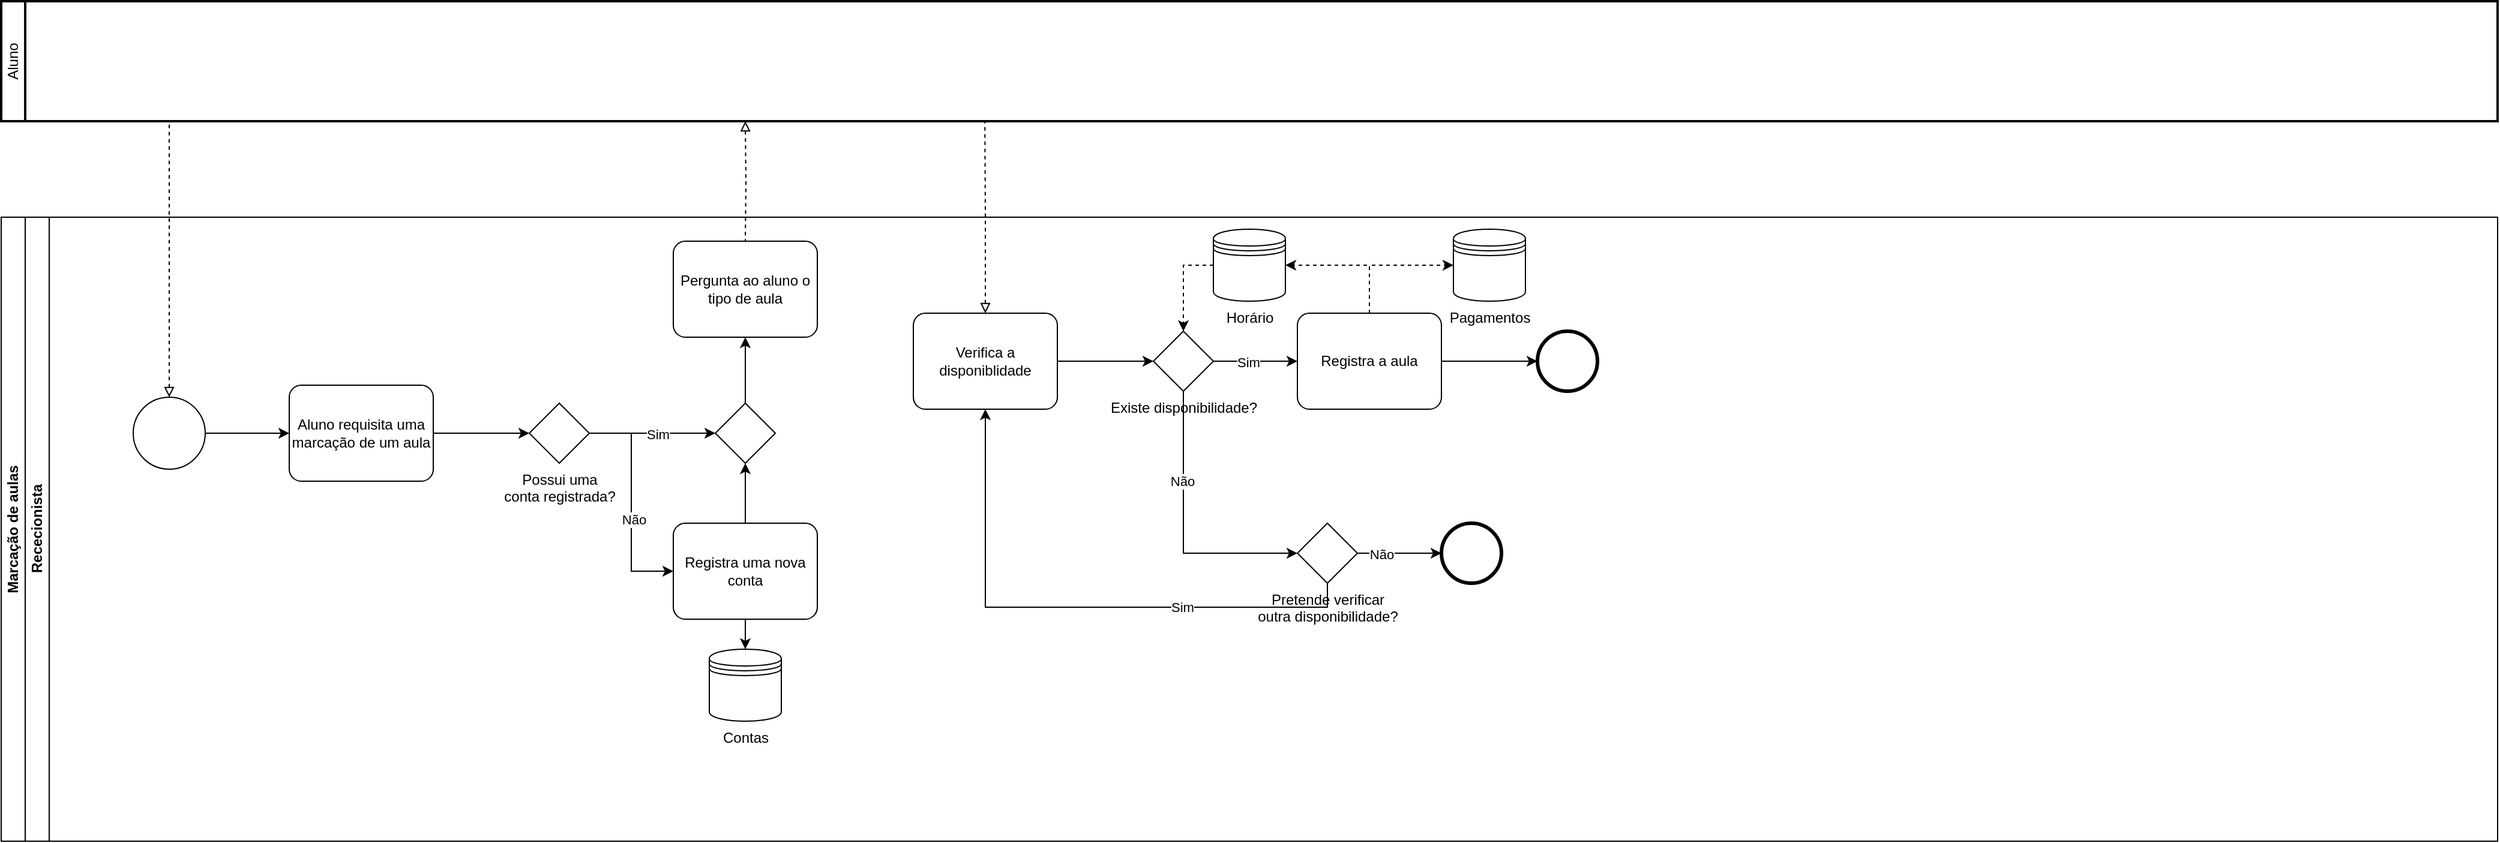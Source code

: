 <mxfile version="22.0.8" type="github">
  <diagram name="Page-1" id="2hM2YDc4p4FnncLE8h75">
    <mxGraphModel dx="1434" dy="722" grid="1" gridSize="10" guides="1" tooltips="1" connect="1" arrows="1" fold="1" page="1" pageScale="1" pageWidth="2500" pageHeight="1100" math="0" shadow="0">
      <root>
        <mxCell id="0" />
        <mxCell id="1" parent="0" />
        <mxCell id="Fv7ReIMV6zRw8DRROmcH-1" value="&lt;div&gt;Marcação de aulas&lt;/div&gt;" style="swimlane;html=1;childLayout=stackLayout;resizeParent=1;resizeParentMax=0;horizontal=0;startSize=20;horizontalStack=0;whiteSpace=wrap;" parent="1" vertex="1">
          <mxGeometry x="200" y="560" width="2080" height="520" as="geometry" />
        </mxCell>
        <mxCell id="Fv7ReIMV6zRw8DRROmcH-2" value="&lt;div&gt;Rececionista&lt;/div&gt;" style="swimlane;html=1;startSize=20;horizontal=0;" parent="Fv7ReIMV6zRw8DRROmcH-1" vertex="1">
          <mxGeometry x="20" width="2060" height="520" as="geometry" />
        </mxCell>
        <mxCell id="Fv7ReIMV6zRw8DRROmcH-13" style="edgeStyle=orthogonalEdgeStyle;rounded=0;orthogonalLoop=1;jettySize=auto;html=1;exitX=0.5;exitY=0;exitDx=0;exitDy=0;exitPerimeter=0;startArrow=block;startFill=0;endArrow=none;endFill=0;dashed=1;" parent="Fv7ReIMV6zRw8DRROmcH-2" source="Fv7ReIMV6zRw8DRROmcH-6" edge="1">
          <mxGeometry relative="1" as="geometry">
            <mxPoint x="120" y="-80" as="targetPoint" />
          </mxGeometry>
        </mxCell>
        <mxCell id="Fv7ReIMV6zRw8DRROmcH-6" value="" style="points=[[0.145,0.145,0],[0.5,0,0],[0.855,0.145,0],[1,0.5,0],[0.855,0.855,0],[0.5,1,0],[0.145,0.855,0],[0,0.5,0]];shape=mxgraph.bpmn.event;html=1;verticalLabelPosition=bottom;labelBackgroundColor=#ffffff;verticalAlign=top;align=center;perimeter=ellipsePerimeter;outlineConnect=0;aspect=fixed;outline=standard;symbol=general;" parent="Fv7ReIMV6zRw8DRROmcH-2" vertex="1">
          <mxGeometry x="90" y="150" width="60" height="60" as="geometry" />
        </mxCell>
        <mxCell id="Fv7ReIMV6zRw8DRROmcH-9" value="Aluno requisita uma marcação de um aula" style="points=[[0.25,0,0],[0.5,0,0],[0.75,0,0],[1,0.25,0],[1,0.5,0],[1,0.75,0],[0.75,1,0],[0.5,1,0],[0.25,1,0],[0,0.75,0],[0,0.5,0],[0,0.25,0]];shape=mxgraph.bpmn.task;whiteSpace=wrap;rectStyle=rounded;size=10;html=1;container=1;expand=0;collapsible=0;taskMarker=abstract;" parent="Fv7ReIMV6zRw8DRROmcH-2" vertex="1">
          <mxGeometry x="220" y="140" width="120" height="80" as="geometry" />
        </mxCell>
        <mxCell id="Fv7ReIMV6zRw8DRROmcH-10" style="edgeStyle=orthogonalEdgeStyle;rounded=0;orthogonalLoop=1;jettySize=auto;html=1;exitX=1;exitY=0.5;exitDx=0;exitDy=0;exitPerimeter=0;entryX=0;entryY=0.5;entryDx=0;entryDy=0;entryPerimeter=0;" parent="Fv7ReIMV6zRw8DRROmcH-2" source="Fv7ReIMV6zRw8DRROmcH-6" target="Fv7ReIMV6zRw8DRROmcH-9" edge="1">
          <mxGeometry relative="1" as="geometry" />
        </mxCell>
        <mxCell id="Fv7ReIMV6zRw8DRROmcH-16" value="Possui uma &lt;br&gt;conta registrada?" style="points=[[0.25,0.25,0],[0.5,0,0],[0.75,0.25,0],[1,0.5,0],[0.75,0.75,0],[0.5,1,0],[0.25,0.75,0],[0,0.5,0]];shape=mxgraph.bpmn.gateway2;html=1;verticalLabelPosition=bottom;labelBackgroundColor=#ffffff;verticalAlign=top;align=center;perimeter=rhombusPerimeter;outlineConnect=0;outline=none;symbol=none;" parent="Fv7ReIMV6zRw8DRROmcH-2" vertex="1">
          <mxGeometry x="420" y="155" width="50" height="50" as="geometry" />
        </mxCell>
        <mxCell id="Fv7ReIMV6zRw8DRROmcH-17" style="edgeStyle=orthogonalEdgeStyle;rounded=0;orthogonalLoop=1;jettySize=auto;html=1;exitX=1;exitY=0.5;exitDx=0;exitDy=0;exitPerimeter=0;entryX=0;entryY=0.5;entryDx=0;entryDy=0;entryPerimeter=0;" parent="Fv7ReIMV6zRw8DRROmcH-2" source="Fv7ReIMV6zRw8DRROmcH-9" target="Fv7ReIMV6zRw8DRROmcH-16" edge="1">
          <mxGeometry relative="1" as="geometry" />
        </mxCell>
        <mxCell id="Fv7ReIMV6zRw8DRROmcH-26" style="edgeStyle=orthogonalEdgeStyle;rounded=0;orthogonalLoop=1;jettySize=auto;html=1;exitX=0.5;exitY=1;exitDx=0;exitDy=0;exitPerimeter=0;entryX=0.5;entryY=0;entryDx=0;entryDy=0;" parent="Fv7ReIMV6zRw8DRROmcH-2" source="Fv7ReIMV6zRw8DRROmcH-19" target="Fv7ReIMV6zRw8DRROmcH-25" edge="1">
          <mxGeometry relative="1" as="geometry" />
        </mxCell>
        <mxCell id="Fv7ReIMV6zRw8DRROmcH-19" value="Registra uma nova conta" style="points=[[0.25,0,0],[0.5,0,0],[0.75,0,0],[1,0.25,0],[1,0.5,0],[1,0.75,0],[0.75,1,0],[0.5,1,0],[0.25,1,0],[0,0.75,0],[0,0.5,0],[0,0.25,0]];shape=mxgraph.bpmn.task;whiteSpace=wrap;rectStyle=rounded;size=10;html=1;container=1;expand=0;collapsible=0;taskMarker=abstract;" parent="Fv7ReIMV6zRw8DRROmcH-2" vertex="1">
          <mxGeometry x="540" y="255" width="120" height="80" as="geometry" />
        </mxCell>
        <mxCell id="Fv7ReIMV6zRw8DRROmcH-20" style="edgeStyle=orthogonalEdgeStyle;rounded=0;orthogonalLoop=1;jettySize=auto;html=1;exitX=1;exitY=0.5;exitDx=0;exitDy=0;exitPerimeter=0;" parent="Fv7ReIMV6zRw8DRROmcH-2" source="Fv7ReIMV6zRw8DRROmcH-16" target="LexfZqUKoj9cYIN-A2_t-1" edge="1">
          <mxGeometry relative="1" as="geometry">
            <mxPoint x="540" y="125" as="targetPoint" />
          </mxGeometry>
        </mxCell>
        <mxCell id="Fv7ReIMV6zRw8DRROmcH-22" value="Sim" style="edgeLabel;html=1;align=center;verticalAlign=middle;resizable=0;points=[];" parent="Fv7ReIMV6zRw8DRROmcH-20" vertex="1" connectable="0">
          <mxGeometry x="0.072" y="-1" relative="1" as="geometry">
            <mxPoint as="offset" />
          </mxGeometry>
        </mxCell>
        <mxCell id="Fv7ReIMV6zRw8DRROmcH-21" style="edgeStyle=orthogonalEdgeStyle;rounded=0;orthogonalLoop=1;jettySize=auto;html=1;exitX=1;exitY=0.5;exitDx=0;exitDy=0;exitPerimeter=0;entryX=0;entryY=0.5;entryDx=0;entryDy=0;entryPerimeter=0;" parent="Fv7ReIMV6zRw8DRROmcH-2" source="Fv7ReIMV6zRw8DRROmcH-16" target="Fv7ReIMV6zRw8DRROmcH-19" edge="1">
          <mxGeometry relative="1" as="geometry" />
        </mxCell>
        <mxCell id="Fv7ReIMV6zRw8DRROmcH-23" value="Não" style="edgeLabel;html=1;align=center;verticalAlign=middle;resizable=0;points=[];" parent="Fv7ReIMV6zRw8DRROmcH-21" vertex="1" connectable="0">
          <mxGeometry x="0.153" y="2" relative="1" as="geometry">
            <mxPoint as="offset" />
          </mxGeometry>
        </mxCell>
        <mxCell id="Fv7ReIMV6zRw8DRROmcH-25" value="Contas" style="shape=datastore;html=1;labelPosition=center;verticalLabelPosition=bottom;align=center;verticalAlign=top;" parent="Fv7ReIMV6zRw8DRROmcH-2" vertex="1">
          <mxGeometry x="570" y="360" width="60" height="60" as="geometry" />
        </mxCell>
        <mxCell id="Fv7ReIMV6zRw8DRROmcH-28" value="Pergunta ao aluno o tipo de aula" style="points=[[0.25,0,0],[0.5,0,0],[0.75,0,0],[1,0.25,0],[1,0.5,0],[1,0.75,0],[0.75,1,0],[0.5,1,0],[0.25,1,0],[0,0.75,0],[0,0.5,0],[0,0.25,0]];shape=mxgraph.bpmn.task;whiteSpace=wrap;rectStyle=rounded;size=10;html=1;container=1;expand=0;collapsible=0;taskMarker=abstract;" parent="Fv7ReIMV6zRw8DRROmcH-2" vertex="1">
          <mxGeometry x="540" y="20" width="120" height="80" as="geometry" />
        </mxCell>
        <mxCell id="Fv7ReIMV6zRw8DRROmcH-30" style="edgeStyle=orthogonalEdgeStyle;rounded=0;orthogonalLoop=1;jettySize=auto;html=1;startArrow=block;startFill=0;endArrow=none;endFill=0;dashed=1;exitX=0.5;exitY=0;exitDx=0;exitDy=0;exitPerimeter=0;" parent="Fv7ReIMV6zRw8DRROmcH-2" source="Fv7ReIMV6zRw8DRROmcH-32" edge="1">
          <mxGeometry relative="1" as="geometry">
            <mxPoint x="799.58" y="-80" as="targetPoint" />
            <mxPoint x="800" y="70" as="sourcePoint" />
          </mxGeometry>
        </mxCell>
        <mxCell id="Fv7ReIMV6zRw8DRROmcH-32" value="&lt;font style=&quot;vertical-align: inherit;&quot;&gt;&lt;font style=&quot;vertical-align: inherit;&quot;&gt;Verifica a disponiblidade&lt;/font&gt;&lt;/font&gt;" style="points=[[0.25,0,0],[0.5,0,0],[0.75,0,0],[1,0.25,0],[1,0.5,0],[1,0.75,0],[0.75,1,0],[0.5,1,0],[0.25,1,0],[0,0.75,0],[0,0.5,0],[0,0.25,0]];shape=mxgraph.bpmn.task;whiteSpace=wrap;rectStyle=rounded;size=10;html=1;container=1;expand=0;collapsible=0;taskMarker=abstract;" parent="Fv7ReIMV6zRw8DRROmcH-2" vertex="1">
          <mxGeometry x="740" y="80" width="120" height="80" as="geometry" />
        </mxCell>
        <mxCell id="Fv7ReIMV6zRw8DRROmcH-36" value="Existe disponibilidade?" style="points=[[0.25,0.25,0],[0.5,0,0],[0.75,0.25,0],[1,0.5,0],[0.75,0.75,0],[0.5,1,0],[0.25,0.75,0],[0,0.5,0]];shape=mxgraph.bpmn.gateway2;html=1;verticalLabelPosition=bottom;labelBackgroundColor=#ffffff;verticalAlign=top;align=center;perimeter=rhombusPerimeter;outlineConnect=0;outline=none;symbol=none;" parent="Fv7ReIMV6zRw8DRROmcH-2" vertex="1">
          <mxGeometry x="940" y="95" width="50" height="50" as="geometry" />
        </mxCell>
        <mxCell id="Fv7ReIMV6zRw8DRROmcH-37" style="edgeStyle=orthogonalEdgeStyle;rounded=0;orthogonalLoop=1;jettySize=auto;html=1;exitX=1;exitY=0.5;exitDx=0;exitDy=0;exitPerimeter=0;entryX=0;entryY=0.5;entryDx=0;entryDy=0;entryPerimeter=0;" parent="Fv7ReIMV6zRw8DRROmcH-2" source="Fv7ReIMV6zRw8DRROmcH-32" target="Fv7ReIMV6zRw8DRROmcH-36" edge="1">
          <mxGeometry relative="1" as="geometry" />
        </mxCell>
        <mxCell id="Fv7ReIMV6zRw8DRROmcH-46" style="edgeStyle=orthogonalEdgeStyle;rounded=0;orthogonalLoop=1;jettySize=auto;html=1;exitX=0.5;exitY=0;exitDx=0;exitDy=0;exitPerimeter=0;entryX=1;entryY=0.5;entryDx=0;entryDy=0;dashed=1;" parent="Fv7ReIMV6zRw8DRROmcH-2" source="Fv7ReIMV6zRw8DRROmcH-38" target="Fv7ReIMV6zRw8DRROmcH-44" edge="1">
          <mxGeometry relative="1" as="geometry" />
        </mxCell>
        <mxCell id="Fv7ReIMV6zRw8DRROmcH-48" style="edgeStyle=orthogonalEdgeStyle;rounded=0;orthogonalLoop=1;jettySize=auto;html=1;exitX=1;exitY=0.5;exitDx=0;exitDy=0;exitPerimeter=0;" parent="Fv7ReIMV6zRw8DRROmcH-2" source="Fv7ReIMV6zRw8DRROmcH-38" target="Fv7ReIMV6zRw8DRROmcH-47" edge="1">
          <mxGeometry relative="1" as="geometry" />
        </mxCell>
        <mxCell id="Fv7ReIMV6zRw8DRROmcH-57" style="edgeStyle=orthogonalEdgeStyle;rounded=0;orthogonalLoop=1;jettySize=auto;html=1;exitX=0.5;exitY=0;exitDx=0;exitDy=0;exitPerimeter=0;entryX=0;entryY=0.5;entryDx=0;entryDy=0;dashed=1;" parent="Fv7ReIMV6zRw8DRROmcH-2" source="Fv7ReIMV6zRw8DRROmcH-38" target="Fv7ReIMV6zRw8DRROmcH-56" edge="1">
          <mxGeometry relative="1" as="geometry" />
        </mxCell>
        <mxCell id="Fv7ReIMV6zRw8DRROmcH-38" value="Registra a aula" style="points=[[0.25,0,0],[0.5,0,0],[0.75,0,0],[1,0.25,0],[1,0.5,0],[1,0.75,0],[0.75,1,0],[0.5,1,0],[0.25,1,0],[0,0.75,0],[0,0.5,0],[0,0.25,0]];shape=mxgraph.bpmn.task;whiteSpace=wrap;rectStyle=rounded;size=10;html=1;container=1;expand=0;collapsible=0;taskMarker=abstract;" parent="Fv7ReIMV6zRw8DRROmcH-2" vertex="1">
          <mxGeometry x="1060" y="80" width="120" height="80" as="geometry" />
        </mxCell>
        <mxCell id="Fv7ReIMV6zRw8DRROmcH-40" style="edgeStyle=orthogonalEdgeStyle;rounded=0;orthogonalLoop=1;jettySize=auto;html=1;exitX=1;exitY=0.5;exitDx=0;exitDy=0;exitPerimeter=0;entryX=0;entryY=0.5;entryDx=0;entryDy=0;entryPerimeter=0;" parent="Fv7ReIMV6zRw8DRROmcH-2" source="Fv7ReIMV6zRw8DRROmcH-36" target="Fv7ReIMV6zRw8DRROmcH-38" edge="1">
          <mxGeometry relative="1" as="geometry" />
        </mxCell>
        <mxCell id="Fv7ReIMV6zRw8DRROmcH-42" value="Sim" style="edgeLabel;html=1;align=center;verticalAlign=middle;resizable=0;points=[];" parent="Fv7ReIMV6zRw8DRROmcH-40" vertex="1" connectable="0">
          <mxGeometry x="-0.167" y="-1" relative="1" as="geometry">
            <mxPoint as="offset" />
          </mxGeometry>
        </mxCell>
        <mxCell id="Fv7ReIMV6zRw8DRROmcH-41" style="edgeStyle=orthogonalEdgeStyle;rounded=0;orthogonalLoop=1;jettySize=auto;html=1;exitX=0.5;exitY=1;exitDx=0;exitDy=0;exitPerimeter=0;entryX=0;entryY=0.5;entryDx=0;entryDy=0;entryPerimeter=0;" parent="Fv7ReIMV6zRw8DRROmcH-2" source="Fv7ReIMV6zRw8DRROmcH-36" target="Fv7ReIMV6zRw8DRROmcH-51" edge="1">
          <mxGeometry relative="1" as="geometry">
            <mxPoint x="1060" y="280" as="targetPoint" />
          </mxGeometry>
        </mxCell>
        <mxCell id="Fv7ReIMV6zRw8DRROmcH-43" value="Não" style="edgeLabel;html=1;align=center;verticalAlign=middle;resizable=0;points=[];" parent="Fv7ReIMV6zRw8DRROmcH-41" vertex="1" connectable="0">
          <mxGeometry x="-0.351" y="-1" relative="1" as="geometry">
            <mxPoint as="offset" />
          </mxGeometry>
        </mxCell>
        <mxCell id="Fv7ReIMV6zRw8DRROmcH-44" value="Horário" style="shape=datastore;html=1;labelPosition=center;verticalLabelPosition=bottom;align=center;verticalAlign=top;" parent="Fv7ReIMV6zRw8DRROmcH-2" vertex="1">
          <mxGeometry x="990" y="10" width="60" height="60" as="geometry" />
        </mxCell>
        <mxCell id="Fv7ReIMV6zRw8DRROmcH-45" style="edgeStyle=orthogonalEdgeStyle;rounded=0;orthogonalLoop=1;jettySize=auto;html=1;exitX=0;exitY=0.5;exitDx=0;exitDy=0;entryX=0.5;entryY=0;entryDx=0;entryDy=0;entryPerimeter=0;dashed=1;endArrow=classic;endFill=1;" parent="Fv7ReIMV6zRw8DRROmcH-2" source="Fv7ReIMV6zRw8DRROmcH-44" target="Fv7ReIMV6zRw8DRROmcH-36" edge="1">
          <mxGeometry relative="1" as="geometry" />
        </mxCell>
        <mxCell id="Fv7ReIMV6zRw8DRROmcH-47" value="" style="points=[[0.145,0.145,0],[0.5,0,0],[0.855,0.145,0],[1,0.5,0],[0.855,0.855,0],[0.5,1,0],[0.145,0.855,0],[0,0.5,0]];shape=mxgraph.bpmn.event;html=1;verticalLabelPosition=bottom;labelBackgroundColor=#ffffff;verticalAlign=top;align=center;perimeter=ellipsePerimeter;outlineConnect=0;aspect=fixed;outline=end;symbol=terminate2;" parent="Fv7ReIMV6zRw8DRROmcH-2" vertex="1">
          <mxGeometry x="1260" y="95" width="50" height="50" as="geometry" />
        </mxCell>
        <mxCell id="Fv7ReIMV6zRw8DRROmcH-49" value="" style="points=[[0.145,0.145,0],[0.5,0,0],[0.855,0.145,0],[1,0.5,0],[0.855,0.855,0],[0.5,1,0],[0.145,0.855,0],[0,0.5,0]];shape=mxgraph.bpmn.event;html=1;verticalLabelPosition=bottom;labelBackgroundColor=#ffffff;verticalAlign=top;align=center;perimeter=ellipsePerimeter;outlineConnect=0;aspect=fixed;outline=end;symbol=terminate2;" parent="Fv7ReIMV6zRw8DRROmcH-2" vertex="1">
          <mxGeometry x="1180" y="255" width="50" height="50" as="geometry" />
        </mxCell>
        <mxCell id="Fv7ReIMV6zRw8DRROmcH-51" value="Pretende verificar&lt;br&gt; outra disponibilidade?" style="points=[[0.25,0.25,0],[0.5,0,0],[0.75,0.25,0],[1,0.5,0],[0.75,0.75,0],[0.5,1,0],[0.25,0.75,0],[0,0.5,0]];shape=mxgraph.bpmn.gateway2;html=1;verticalLabelPosition=bottom;labelBackgroundColor=#ffffff;verticalAlign=top;align=center;perimeter=rhombusPerimeter;outlineConnect=0;outline=none;symbol=none;" parent="Fv7ReIMV6zRw8DRROmcH-2" vertex="1">
          <mxGeometry x="1060" y="255" width="50" height="50" as="geometry" />
        </mxCell>
        <mxCell id="Fv7ReIMV6zRw8DRROmcH-52" style="edgeStyle=orthogonalEdgeStyle;rounded=0;orthogonalLoop=1;jettySize=auto;html=1;exitX=1;exitY=0.5;exitDx=0;exitDy=0;exitPerimeter=0;entryX=0;entryY=0.5;entryDx=0;entryDy=0;entryPerimeter=0;" parent="Fv7ReIMV6zRw8DRROmcH-2" source="Fv7ReIMV6zRw8DRROmcH-51" target="Fv7ReIMV6zRw8DRROmcH-49" edge="1">
          <mxGeometry relative="1" as="geometry" />
        </mxCell>
        <mxCell id="Fv7ReIMV6zRw8DRROmcH-54" value="Não" style="edgeLabel;html=1;align=center;verticalAlign=middle;resizable=0;points=[];" parent="Fv7ReIMV6zRw8DRROmcH-52" vertex="1" connectable="0">
          <mxGeometry x="-0.429" y="-1" relative="1" as="geometry">
            <mxPoint as="offset" />
          </mxGeometry>
        </mxCell>
        <mxCell id="Fv7ReIMV6zRw8DRROmcH-53" style="edgeStyle=orthogonalEdgeStyle;rounded=0;orthogonalLoop=1;jettySize=auto;html=1;exitX=0.5;exitY=1;exitDx=0;exitDy=0;exitPerimeter=0;entryX=0.5;entryY=1;entryDx=0;entryDy=0;entryPerimeter=0;" parent="Fv7ReIMV6zRw8DRROmcH-2" source="Fv7ReIMV6zRw8DRROmcH-51" target="Fv7ReIMV6zRw8DRROmcH-32" edge="1">
          <mxGeometry relative="1" as="geometry" />
        </mxCell>
        <mxCell id="Fv7ReIMV6zRw8DRROmcH-55" value="Sim" style="edgeLabel;html=1;align=center;verticalAlign=middle;resizable=0;points=[];" parent="Fv7ReIMV6zRw8DRROmcH-53" vertex="1" connectable="0">
          <mxGeometry x="-0.401" relative="1" as="geometry">
            <mxPoint as="offset" />
          </mxGeometry>
        </mxCell>
        <mxCell id="Fv7ReIMV6zRw8DRROmcH-56" value="Pagamentos" style="shape=datastore;html=1;labelPosition=center;verticalLabelPosition=bottom;align=center;verticalAlign=top;" parent="Fv7ReIMV6zRw8DRROmcH-2" vertex="1">
          <mxGeometry x="1190" y="10" width="60" height="60" as="geometry" />
        </mxCell>
        <mxCell id="LexfZqUKoj9cYIN-A2_t-1" value="" style="points=[[0.25,0.25,0],[0.5,0,0],[0.75,0.25,0],[1,0.5,0],[0.75,0.75,0],[0.5,1,0],[0.25,0.75,0],[0,0.5,0]];shape=mxgraph.bpmn.gateway2;html=1;verticalLabelPosition=bottom;labelBackgroundColor=#ffffff;verticalAlign=top;align=center;perimeter=rhombusPerimeter;outlineConnect=0;outline=none;symbol=none;" vertex="1" parent="Fv7ReIMV6zRw8DRROmcH-2">
          <mxGeometry x="575" y="155" width="50" height="50" as="geometry" />
        </mxCell>
        <mxCell id="Fv7ReIMV6zRw8DRROmcH-58" style="edgeStyle=orthogonalEdgeStyle;rounded=0;orthogonalLoop=1;jettySize=auto;html=1;exitX=0.5;exitY=0;exitDx=0;exitDy=0;exitPerimeter=0;entryX=0.5;entryY=1;entryDx=0;entryDy=0;entryPerimeter=0;" parent="Fv7ReIMV6zRw8DRROmcH-2" source="Fv7ReIMV6zRw8DRROmcH-19" target="LexfZqUKoj9cYIN-A2_t-1" edge="1">
          <mxGeometry relative="1" as="geometry" />
        </mxCell>
        <mxCell id="LexfZqUKoj9cYIN-A2_t-2" style="edgeStyle=orthogonalEdgeStyle;rounded=0;orthogonalLoop=1;jettySize=auto;html=1;entryX=0.5;entryY=1;entryDx=0;entryDy=0;entryPerimeter=0;" edge="1" parent="Fv7ReIMV6zRw8DRROmcH-2" source="LexfZqUKoj9cYIN-A2_t-1" target="Fv7ReIMV6zRw8DRROmcH-28">
          <mxGeometry relative="1" as="geometry" />
        </mxCell>
        <mxCell id="Fv7ReIMV6zRw8DRROmcH-11" value="&lt;div&gt;Aluno&lt;/div&gt;" style="swimlane;html=1;startSize=20;fontStyle=0;collapsible=0;horizontal=0;swimlaneLine=1;swimlaneFillColor=#ffffff;strokeWidth=2;whiteSpace=wrap;" parent="1" vertex="1">
          <mxGeometry x="200" y="380" width="2080" height="100" as="geometry" />
        </mxCell>
        <mxCell id="Fv7ReIMV6zRw8DRROmcH-29" style="edgeStyle=orthogonalEdgeStyle;rounded=0;orthogonalLoop=1;jettySize=auto;html=1;startArrow=block;startFill=0;endArrow=none;endFill=0;dashed=1;entryX=0.5;entryY=0;entryDx=0;entryDy=0;entryPerimeter=0;" parent="1" target="Fv7ReIMV6zRw8DRROmcH-28" edge="1">
          <mxGeometry relative="1" as="geometry">
            <mxPoint x="350" y="490" as="targetPoint" />
            <mxPoint x="820" y="480" as="sourcePoint" />
          </mxGeometry>
        </mxCell>
      </root>
    </mxGraphModel>
  </diagram>
</mxfile>
